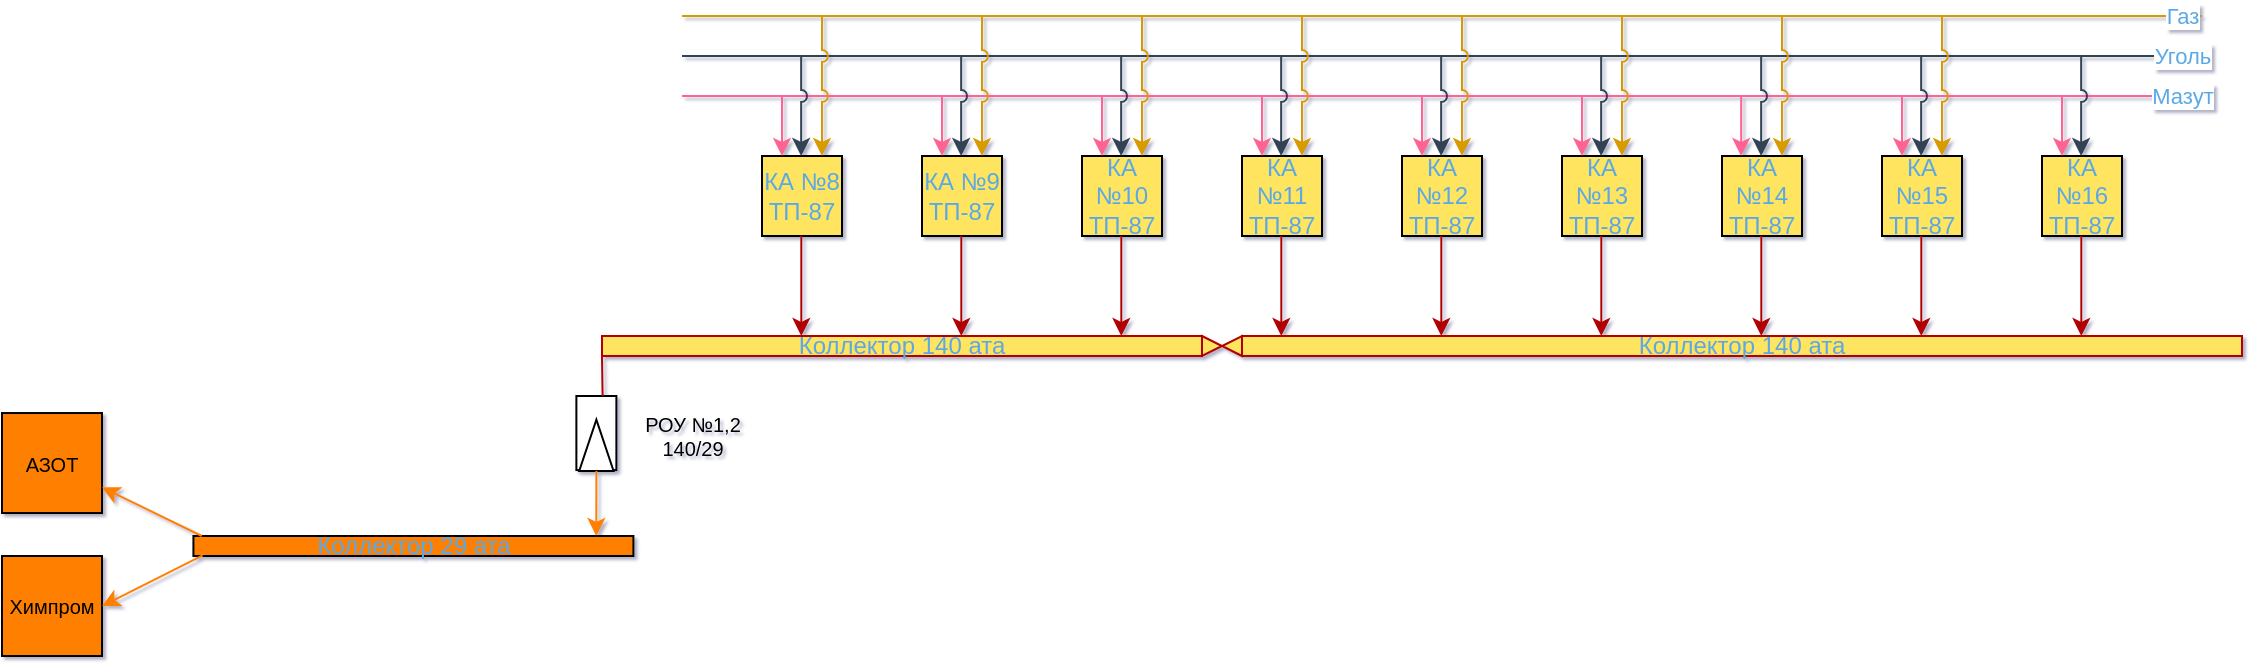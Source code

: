<mxfile version="20.5.3" type="github">
  <diagram name="Турбины" id="c7558073-3199-34d8-9f00-42111426c3f3">
    <mxGraphModel dx="1639" dy="454" grid="1" gridSize="10" guides="1" tooltips="1" connect="1" arrows="1" fold="1" page="1" pageScale="1" pageWidth="826" pageHeight="1169" math="0" shadow="1">
      <root>
        <mxCell id="0" />
        <mxCell id="1" parent="0" />
        <mxCell id="tL17GhLCMj96Ze86oTwv-2" value="КА №8 ТП-87" style="whiteSpace=wrap;html=1;aspect=fixed;rounded=0;fillColor=#FFE45E;strokeColor=#000000;fontColor=#5AA9E6;" vertex="1" parent="1">
          <mxGeometry x="80" y="80" width="40" height="40" as="geometry" />
        </mxCell>
        <mxCell id="tL17GhLCMj96Ze86oTwv-3" value="КА №9 ТП-87" style="whiteSpace=wrap;html=1;aspect=fixed;rounded=0;fillColor=#FFE45E;strokeColor=#000000;fontColor=#5AA9E6;" vertex="1" parent="1">
          <mxGeometry x="160" y="80" width="40" height="40" as="geometry" />
        </mxCell>
        <mxCell id="tL17GhLCMj96Ze86oTwv-4" value="КА №10 ТП-87" style="whiteSpace=wrap;html=1;aspect=fixed;rounded=0;fillColor=#FFE45E;strokeColor=#000000;fontColor=#5AA9E6;" vertex="1" parent="1">
          <mxGeometry x="240" y="80" width="40" height="40" as="geometry" />
        </mxCell>
        <mxCell id="tL17GhLCMj96Ze86oTwv-5" value="КА №11 ТП-87" style="whiteSpace=wrap;html=1;aspect=fixed;rounded=0;fillColor=#FFE45E;strokeColor=#000000;fontColor=#5AA9E6;" vertex="1" parent="1">
          <mxGeometry x="320" y="80" width="40" height="40" as="geometry" />
        </mxCell>
        <mxCell id="tL17GhLCMj96Ze86oTwv-6" value="КА №12 ТП-87" style="whiteSpace=wrap;html=1;aspect=fixed;rounded=0;fillColor=#FFE45E;strokeColor=#000000;fontColor=#5AA9E6;" vertex="1" parent="1">
          <mxGeometry x="400" y="80" width="40" height="40" as="geometry" />
        </mxCell>
        <mxCell id="tL17GhLCMj96Ze86oTwv-7" value="КА №13 ТП-87" style="whiteSpace=wrap;html=1;aspect=fixed;rounded=0;fillColor=#FFE45E;strokeColor=#000000;fontColor=#5AA9E6;" vertex="1" parent="1">
          <mxGeometry x="480" y="80" width="40" height="40" as="geometry" />
        </mxCell>
        <mxCell id="tL17GhLCMj96Ze86oTwv-8" value="КА №14 ТП-87" style="whiteSpace=wrap;html=1;aspect=fixed;rounded=0;fillColor=#FFE45E;strokeColor=#000000;fontColor=#5AA9E6;" vertex="1" parent="1">
          <mxGeometry x="560" y="80" width="40" height="40" as="geometry" />
        </mxCell>
        <mxCell id="tL17GhLCMj96Ze86oTwv-9" value="КА №15 ТП-87" style="whiteSpace=wrap;html=1;aspect=fixed;rounded=0;fillColor=#FFE45E;strokeColor=#000000;fontColor=#5AA9E6;" vertex="1" parent="1">
          <mxGeometry x="640" y="80" width="40" height="40" as="geometry" />
        </mxCell>
        <mxCell id="tL17GhLCMj96Ze86oTwv-10" value="КА №16 ТП-87" style="whiteSpace=wrap;html=1;aspect=fixed;rounded=0;fillColor=#FFE45E;strokeColor=#000000;fontColor=#5AA9E6;" vertex="1" parent="1">
          <mxGeometry x="720" y="80" width="40" height="40" as="geometry" />
        </mxCell>
        <mxCell id="tL17GhLCMj96Ze86oTwv-11" value="Коллектор 140 ата" style="rounded=0;whiteSpace=wrap;html=1;strokeColor=#B20000;fillColor=#FFE45E;fontColor=#5AA9E6;" vertex="1" parent="1">
          <mxGeometry y="170" width="300" height="10" as="geometry" />
        </mxCell>
        <mxCell id="tL17GhLCMj96Ze86oTwv-12" value="Коллектор 140 ата" style="rounded=0;whiteSpace=wrap;html=1;strokeColor=#B20000;fillColor=#FFE45E;fontColor=#5AA9E6;" vertex="1" parent="1">
          <mxGeometry x="320" y="170" width="500" height="10" as="geometry" />
        </mxCell>
        <mxCell id="tL17GhLCMj96Ze86oTwv-13" value="" style="triangle;whiteSpace=wrap;html=1;strokeColor=#B20000;rounded=0;fillColor=#FFE45E;fontColor=#5AA9E6;" vertex="1" parent="1">
          <mxGeometry x="300" y="170" width="10" height="10" as="geometry" />
        </mxCell>
        <mxCell id="tL17GhLCMj96Ze86oTwv-14" value="" style="triangle;whiteSpace=wrap;html=1;rotation=-180;strokeColor=#B20000;rounded=0;fillColor=#FFE45E;fontColor=#5AA9E6;" vertex="1" parent="1">
          <mxGeometry x="310" y="170" width="10" height="10" as="geometry" />
        </mxCell>
        <mxCell id="tL17GhLCMj96Ze86oTwv-17" value="" style="endArrow=classic;html=1;rounded=0;fillColor=#e51400;strokeColor=#B20000;fontColor=#5AA9E6;" edge="1" parent="1">
          <mxGeometry width="50" height="50" relative="1" as="geometry">
            <mxPoint x="99.66" y="120" as="sourcePoint" />
            <mxPoint x="99.66" y="170.0" as="targetPoint" />
          </mxGeometry>
        </mxCell>
        <mxCell id="tL17GhLCMj96Ze86oTwv-18" value="" style="endArrow=classic;html=1;rounded=0;strokeColor=#B20000;fontColor=#5AA9E6;fillColor=#e51400;" edge="1" parent="1">
          <mxGeometry width="50" height="50" relative="1" as="geometry">
            <mxPoint x="179.66" y="120" as="sourcePoint" />
            <mxPoint x="179.66" y="170.0" as="targetPoint" />
          </mxGeometry>
        </mxCell>
        <mxCell id="tL17GhLCMj96Ze86oTwv-19" value="" style="endArrow=classic;html=1;rounded=0;fillColor=#e51400;strokeColor=#B20000;fontColor=#5AA9E6;" edge="1" parent="1">
          <mxGeometry width="50" height="50" relative="1" as="geometry">
            <mxPoint x="259.66" y="120" as="sourcePoint" />
            <mxPoint x="259.66" y="170.0" as="targetPoint" />
          </mxGeometry>
        </mxCell>
        <mxCell id="tL17GhLCMj96Ze86oTwv-20" value="" style="endArrow=classic;html=1;rounded=0;strokeColor=#B20000;fontColor=#5AA9E6;fillColor=#e51400;" edge="1" parent="1">
          <mxGeometry width="50" height="50" relative="1" as="geometry">
            <mxPoint x="339.66" y="120" as="sourcePoint" />
            <mxPoint x="339.66" y="170.0" as="targetPoint" />
          </mxGeometry>
        </mxCell>
        <mxCell id="tL17GhLCMj96Ze86oTwv-21" value="" style="endArrow=classic;html=1;rounded=0;strokeColor=#B20000;fontColor=#5AA9E6;fillColor=#e51400;" edge="1" parent="1">
          <mxGeometry width="50" height="50" relative="1" as="geometry">
            <mxPoint x="419.66" y="120" as="sourcePoint" />
            <mxPoint x="419.66" y="170.0" as="targetPoint" />
          </mxGeometry>
        </mxCell>
        <mxCell id="tL17GhLCMj96Ze86oTwv-22" value="" style="endArrow=classic;html=1;rounded=0;fillColor=#e51400;strokeColor=#B20000;fontColor=#5AA9E6;" edge="1" parent="1">
          <mxGeometry width="50" height="50" relative="1" as="geometry">
            <mxPoint x="499.66" y="120" as="sourcePoint" />
            <mxPoint x="499.66" y="170.0" as="targetPoint" />
          </mxGeometry>
        </mxCell>
        <mxCell id="tL17GhLCMj96Ze86oTwv-23" value="" style="endArrow=classic;html=1;rounded=0;strokeColor=#B20000;fontColor=#5AA9E6;fillColor=#e51400;" edge="1" parent="1">
          <mxGeometry width="50" height="50" relative="1" as="geometry">
            <mxPoint x="579.66" y="120" as="sourcePoint" />
            <mxPoint x="579.66" y="170.0" as="targetPoint" />
          </mxGeometry>
        </mxCell>
        <mxCell id="tL17GhLCMj96Ze86oTwv-24" value="" style="endArrow=classic;html=1;rounded=0;strokeColor=#B20000;fontColor=#5AA9E6;fillColor=#e51400;" edge="1" parent="1">
          <mxGeometry width="50" height="50" relative="1" as="geometry">
            <mxPoint x="659.66" y="120" as="sourcePoint" />
            <mxPoint x="659.66" y="170.0" as="targetPoint" />
          </mxGeometry>
        </mxCell>
        <mxCell id="tL17GhLCMj96Ze86oTwv-25" value="" style="endArrow=classic;html=1;rounded=0;strokeColor=#B20000;fontColor=#5AA9E6;fillColor=#e51400;" edge="1" parent="1">
          <mxGeometry width="50" height="50" relative="1" as="geometry">
            <mxPoint x="739.66" y="120" as="sourcePoint" />
            <mxPoint x="739.66" y="170.0" as="targetPoint" />
          </mxGeometry>
        </mxCell>
        <mxCell id="tL17GhLCMj96Ze86oTwv-26" value="" style="endArrow=none;html=1;rounded=0;strokeColor=#FF6392;fillColor=#FFE45E;fontColor=#5AA9E6;" edge="1" parent="1">
          <mxGeometry width="50" height="50" relative="1" as="geometry">
            <mxPoint x="40" y="50" as="sourcePoint" />
            <mxPoint x="800" y="50" as="targetPoint" />
          </mxGeometry>
        </mxCell>
        <mxCell id="tL17GhLCMj96Ze86oTwv-27" value="Мазут" style="edgeLabel;html=1;align=center;verticalAlign=middle;resizable=0;points=[];rounded=0;fontColor=#5AA9E6;" vertex="1" connectable="0" parent="tL17GhLCMj96Ze86oTwv-26">
          <mxGeometry x="0.897" relative="1" as="geometry">
            <mxPoint x="29" as="offset" />
          </mxGeometry>
        </mxCell>
        <mxCell id="tL17GhLCMj96Ze86oTwv-29" value="" style="endArrow=none;html=1;rounded=0;strokeColor=#314354;fillColor=#647687;fontColor=#5AA9E6;" edge="1" parent="1">
          <mxGeometry width="50" height="50" relative="1" as="geometry">
            <mxPoint x="40" y="30" as="sourcePoint" />
            <mxPoint x="800" y="30" as="targetPoint" />
          </mxGeometry>
        </mxCell>
        <mxCell id="tL17GhLCMj96Ze86oTwv-30" value="Уголь" style="edgeLabel;html=1;align=center;verticalAlign=middle;resizable=0;points=[];rounded=0;fontColor=#5AA9E6;" vertex="1" connectable="0" parent="tL17GhLCMj96Ze86oTwv-29">
          <mxGeometry x="0.897" relative="1" as="geometry">
            <mxPoint x="29" as="offset" />
          </mxGeometry>
        </mxCell>
        <mxCell id="tL17GhLCMj96Ze86oTwv-31" value="" style="endArrow=none;html=1;rounded=0;strokeColor=#D79B00;fillColor=#ffe6cc;fontColor=#5AA9E6;" edge="1" parent="1">
          <mxGeometry width="50" height="50" relative="1" as="geometry">
            <mxPoint x="40" y="10" as="sourcePoint" />
            <mxPoint x="800" y="10" as="targetPoint" />
          </mxGeometry>
        </mxCell>
        <mxCell id="tL17GhLCMj96Ze86oTwv-32" value="Газ" style="edgeLabel;html=1;align=center;verticalAlign=middle;resizable=0;points=[];rounded=0;fontColor=#5AA9E6;" vertex="1" connectable="0" parent="tL17GhLCMj96Ze86oTwv-31">
          <mxGeometry x="0.897" relative="1" as="geometry">
            <mxPoint x="29" as="offset" />
          </mxGeometry>
        </mxCell>
        <mxCell id="tL17GhLCMj96Ze86oTwv-34" value="" style="endArrow=classic;html=1;rounded=0;strokeColor=#FF6392;fontColor=#5AA9E6;fillColor=#FFE45E;" edge="1" parent="1">
          <mxGeometry width="50" height="50" relative="1" as="geometry">
            <mxPoint x="90" y="50" as="sourcePoint" />
            <mxPoint x="90" y="80" as="targetPoint" />
          </mxGeometry>
        </mxCell>
        <mxCell id="tL17GhLCMj96Ze86oTwv-35" value="" style="endArrow=classic;html=1;rounded=0;strokeColor=#FF6392;fontColor=#5AA9E6;fillColor=#FFE45E;" edge="1" parent="1">
          <mxGeometry width="50" height="50" relative="1" as="geometry">
            <mxPoint x="170" y="50" as="sourcePoint" />
            <mxPoint x="170" y="80" as="targetPoint" />
          </mxGeometry>
        </mxCell>
        <mxCell id="tL17GhLCMj96Ze86oTwv-36" value="" style="endArrow=classic;html=1;rounded=0;strokeColor=#FF6392;fontColor=#5AA9E6;fillColor=#FFE45E;" edge="1" parent="1">
          <mxGeometry width="50" height="50" relative="1" as="geometry">
            <mxPoint x="250" y="50" as="sourcePoint" />
            <mxPoint x="250" y="80" as="targetPoint" />
          </mxGeometry>
        </mxCell>
        <mxCell id="tL17GhLCMj96Ze86oTwv-37" value="" style="endArrow=classic;html=1;rounded=0;strokeColor=#FF6392;fontColor=#5AA9E6;fillColor=#FFE45E;" edge="1" parent="1">
          <mxGeometry width="50" height="50" relative="1" as="geometry">
            <mxPoint x="330" y="50" as="sourcePoint" />
            <mxPoint x="330" y="80" as="targetPoint" />
          </mxGeometry>
        </mxCell>
        <mxCell id="tL17GhLCMj96Ze86oTwv-38" value="" style="endArrow=classic;html=1;rounded=0;strokeColor=#FF6392;fontColor=#5AA9E6;fillColor=#FFE45E;" edge="1" parent="1">
          <mxGeometry width="50" height="50" relative="1" as="geometry">
            <mxPoint x="410" y="50" as="sourcePoint" />
            <mxPoint x="410" y="80" as="targetPoint" />
          </mxGeometry>
        </mxCell>
        <mxCell id="tL17GhLCMj96Ze86oTwv-39" value="" style="endArrow=classic;html=1;rounded=0;strokeColor=#FF6392;fontColor=#5AA9E6;fillColor=#FFE45E;" edge="1" parent="1">
          <mxGeometry width="50" height="50" relative="1" as="geometry">
            <mxPoint x="490" y="50" as="sourcePoint" />
            <mxPoint x="490" y="80" as="targetPoint" />
          </mxGeometry>
        </mxCell>
        <mxCell id="tL17GhLCMj96Ze86oTwv-40" value="" style="endArrow=classic;html=1;rounded=0;strokeColor=#FF6392;fontColor=#5AA9E6;fillColor=#FFE45E;" edge="1" parent="1">
          <mxGeometry width="50" height="50" relative="1" as="geometry">
            <mxPoint x="569.58" y="50" as="sourcePoint" />
            <mxPoint x="569.58" y="80" as="targetPoint" />
          </mxGeometry>
        </mxCell>
        <mxCell id="tL17GhLCMj96Ze86oTwv-41" value="" style="endArrow=classic;html=1;rounded=0;strokeColor=#FF6392;fontColor=#5AA9E6;fillColor=#FFE45E;" edge="1" parent="1">
          <mxGeometry width="50" height="50" relative="1" as="geometry">
            <mxPoint x="650" y="50" as="sourcePoint" />
            <mxPoint x="650" y="80" as="targetPoint" />
          </mxGeometry>
        </mxCell>
        <mxCell id="tL17GhLCMj96Ze86oTwv-42" value="" style="endArrow=classic;html=1;rounded=0;strokeColor=#FF6392;fontColor=#5AA9E6;fillColor=#FFE45E;" edge="1" parent="1">
          <mxGeometry width="50" height="50" relative="1" as="geometry">
            <mxPoint x="730" y="50" as="sourcePoint" />
            <mxPoint x="730" y="80" as="targetPoint" />
          </mxGeometry>
        </mxCell>
        <mxCell id="tL17GhLCMj96Ze86oTwv-43" value="" style="endArrow=classic;html=1;rounded=0;strokeColor=#314354;fontColor=#5AA9E6;fillColor=#FFE45E;shadow=0;jumpStyle=arc;" edge="1" parent="1">
          <mxGeometry width="50" height="50" relative="1" as="geometry">
            <mxPoint x="99.58" y="30" as="sourcePoint" />
            <mxPoint x="99.58" y="80" as="targetPoint" />
          </mxGeometry>
        </mxCell>
        <mxCell id="tL17GhLCMj96Ze86oTwv-44" value="" style="endArrow=classic;html=1;rounded=0;strokeColor=#314354;fontColor=#5AA9E6;fillColor=#FFE45E;jumpStyle=arc;" edge="1" parent="1">
          <mxGeometry width="50" height="50" relative="1" as="geometry">
            <mxPoint x="179.58" y="30" as="sourcePoint" />
            <mxPoint x="179.58" y="80" as="targetPoint" />
          </mxGeometry>
        </mxCell>
        <mxCell id="tL17GhLCMj96Ze86oTwv-45" value="" style="endArrow=classic;html=1;rounded=0;strokeColor=#314354;fontColor=#5AA9E6;fillColor=#FFE45E;jumpStyle=arc;" edge="1" parent="1">
          <mxGeometry width="50" height="50" relative="1" as="geometry">
            <mxPoint x="259.58" y="30" as="sourcePoint" />
            <mxPoint x="259.58" y="80" as="targetPoint" />
          </mxGeometry>
        </mxCell>
        <mxCell id="tL17GhLCMj96Ze86oTwv-46" value="" style="endArrow=classic;html=1;rounded=0;strokeColor=#314354;fontColor=#5AA9E6;fillColor=#FFE45E;jumpStyle=arc;" edge="1" parent="1">
          <mxGeometry width="50" height="50" relative="1" as="geometry">
            <mxPoint x="339.58" y="30" as="sourcePoint" />
            <mxPoint x="339.58" y="80" as="targetPoint" />
          </mxGeometry>
        </mxCell>
        <mxCell id="tL17GhLCMj96Ze86oTwv-47" value="" style="endArrow=classic;html=1;rounded=0;strokeColor=#314354;fontColor=#5AA9E6;fillColor=#FFE45E;jumpStyle=arc;" edge="1" parent="1">
          <mxGeometry width="50" height="50" relative="1" as="geometry">
            <mxPoint x="419.58" y="30" as="sourcePoint" />
            <mxPoint x="419.58" y="80" as="targetPoint" />
          </mxGeometry>
        </mxCell>
        <mxCell id="tL17GhLCMj96Ze86oTwv-48" value="" style="endArrow=classic;html=1;rounded=0;strokeColor=#314354;fontColor=#5AA9E6;fillColor=#FFE45E;jumpStyle=arc;" edge="1" parent="1">
          <mxGeometry width="50" height="50" relative="1" as="geometry">
            <mxPoint x="499.58" y="30" as="sourcePoint" />
            <mxPoint x="499.58" y="80" as="targetPoint" />
          </mxGeometry>
        </mxCell>
        <mxCell id="tL17GhLCMj96Ze86oTwv-49" value="" style="endArrow=classic;html=1;rounded=0;strokeColor=#314354;fontColor=#5AA9E6;fillColor=#FFE45E;jumpStyle=arc;" edge="1" parent="1">
          <mxGeometry width="50" height="50" relative="1" as="geometry">
            <mxPoint x="579.58" y="30" as="sourcePoint" />
            <mxPoint x="579.58" y="80" as="targetPoint" />
          </mxGeometry>
        </mxCell>
        <mxCell id="tL17GhLCMj96Ze86oTwv-50" value="" style="endArrow=classic;html=1;rounded=0;strokeColor=#314354;fontColor=#5AA9E6;fillColor=#FFE45E;jumpStyle=arc;" edge="1" parent="1">
          <mxGeometry width="50" height="50" relative="1" as="geometry">
            <mxPoint x="659.58" y="30" as="sourcePoint" />
            <mxPoint x="659.58" y="80" as="targetPoint" />
          </mxGeometry>
        </mxCell>
        <mxCell id="tL17GhLCMj96Ze86oTwv-51" value="" style="endArrow=classic;html=1;rounded=0;strokeColor=#314354;fontColor=#5AA9E6;fillColor=#FFE45E;jumpStyle=arc;" edge="1" parent="1">
          <mxGeometry width="50" height="50" relative="1" as="geometry">
            <mxPoint x="739.58" y="30" as="sourcePoint" />
            <mxPoint x="739.58" y="80" as="targetPoint" />
          </mxGeometry>
        </mxCell>
        <mxCell id="tL17GhLCMj96Ze86oTwv-52" value="" style="endArrow=classic;html=1;rounded=0;strokeColor=#D79B00;fontColor=#5AA9E6;fillColor=#FFE45E;jumpStyle=arc;" edge="1" parent="1">
          <mxGeometry width="50" height="50" relative="1" as="geometry">
            <mxPoint x="110" y="10" as="sourcePoint" />
            <mxPoint x="110.0" y="80" as="targetPoint" />
          </mxGeometry>
        </mxCell>
        <mxCell id="tL17GhLCMj96Ze86oTwv-53" value="" style="endArrow=classic;html=1;rounded=0;strokeColor=#D79B00;fontColor=#5AA9E6;fillColor=#FFE45E;jumpStyle=arc;" edge="1" parent="1">
          <mxGeometry width="50" height="50" relative="1" as="geometry">
            <mxPoint x="190" y="10" as="sourcePoint" />
            <mxPoint x="190" y="80" as="targetPoint" />
          </mxGeometry>
        </mxCell>
        <mxCell id="tL17GhLCMj96Ze86oTwv-54" value="" style="endArrow=classic;html=1;rounded=0;strokeColor=#D79B00;fontColor=#5AA9E6;fillColor=#FFE45E;jumpStyle=arc;" edge="1" parent="1">
          <mxGeometry width="50" height="50" relative="1" as="geometry">
            <mxPoint x="270" y="10" as="sourcePoint" />
            <mxPoint x="270" y="80" as="targetPoint" />
          </mxGeometry>
        </mxCell>
        <mxCell id="tL17GhLCMj96Ze86oTwv-55" value="" style="endArrow=classic;html=1;rounded=0;strokeColor=#D79B00;fontColor=#5AA9E6;fillColor=#FFE45E;jumpStyle=arc;" edge="1" parent="1">
          <mxGeometry width="50" height="50" relative="1" as="geometry">
            <mxPoint x="350" y="10" as="sourcePoint" />
            <mxPoint x="350" y="80" as="targetPoint" />
          </mxGeometry>
        </mxCell>
        <mxCell id="tL17GhLCMj96Ze86oTwv-56" value="" style="endArrow=classic;html=1;rounded=0;strokeColor=#D79B00;fontColor=#5AA9E6;fillColor=#FFE45E;jumpStyle=arc;" edge="1" parent="1">
          <mxGeometry width="50" height="50" relative="1" as="geometry">
            <mxPoint x="430" y="10" as="sourcePoint" />
            <mxPoint x="430" y="80" as="targetPoint" />
          </mxGeometry>
        </mxCell>
        <mxCell id="tL17GhLCMj96Ze86oTwv-57" value="" style="endArrow=classic;html=1;rounded=0;strokeColor=#D79B00;fontColor=#5AA9E6;fillColor=#FFE45E;jumpStyle=arc;" edge="1" parent="1">
          <mxGeometry width="50" height="50" relative="1" as="geometry">
            <mxPoint x="510" y="10" as="sourcePoint" />
            <mxPoint x="510" y="80" as="targetPoint" />
          </mxGeometry>
        </mxCell>
        <mxCell id="tL17GhLCMj96Ze86oTwv-58" value="" style="endArrow=classic;html=1;rounded=0;strokeColor=#D79B00;fontColor=#5AA9E6;fillColor=#FFE45E;jumpStyle=arc;" edge="1" parent="1">
          <mxGeometry width="50" height="50" relative="1" as="geometry">
            <mxPoint x="590" y="10" as="sourcePoint" />
            <mxPoint x="590" y="80" as="targetPoint" />
          </mxGeometry>
        </mxCell>
        <mxCell id="tL17GhLCMj96Ze86oTwv-59" value="" style="endArrow=classic;html=1;rounded=0;strokeColor=#D79B00;fontColor=#5AA9E6;fillColor=#FFE45E;jumpStyle=arc;" edge="1" parent="1">
          <mxGeometry width="50" height="50" relative="1" as="geometry">
            <mxPoint x="670" y="10" as="sourcePoint" />
            <mxPoint x="670" y="80" as="targetPoint" />
          </mxGeometry>
        </mxCell>
        <mxCell id="tL17GhLCMj96Ze86oTwv-68" value="" style="rounded=0;whiteSpace=wrap;html=1;strokeColor=#000000;fontColor=#5AA9E6;fillColor=#FFFFFF;rotation=-90;" vertex="1" parent="1">
          <mxGeometry x="-21.33" y="208.52" width="37.04" height="20" as="geometry" />
        </mxCell>
        <mxCell id="tL17GhLCMj96Ze86oTwv-69" value="" style="triangle;whiteSpace=wrap;html=1;strokeColor=#000000;fontColor=#5AA9E6;fillColor=#FFFFFF;rotation=-90;" vertex="1" parent="1">
          <mxGeometry x="-15.62" y="216.09" width="25.62" height="17.18" as="geometry" />
        </mxCell>
        <mxCell id="tL17GhLCMj96Ze86oTwv-70" value="РОУ №1,2&lt;br style=&quot;font-size: 10px;&quot;&gt;140/29" style="text;html=1;align=center;verticalAlign=middle;resizable=0;points=[];autosize=1;strokeColor=none;fillColor=none;fontColor=#000000;fontSize=10;" vertex="1" parent="1">
          <mxGeometry x="10" y="200" width="70" height="40" as="geometry" />
        </mxCell>
        <mxCell id="tL17GhLCMj96Ze86oTwv-71" value="" style="endArrow=none;html=1;rounded=0;shadow=0;strokeColor=#B20000;fontSize=10;fontColor=#000000;fillColor=#FFE45E;jumpStyle=arc;" edge="1" parent="1">
          <mxGeometry width="50" height="50" relative="1" as="geometry">
            <mxPoint x="0.3" y="200" as="sourcePoint" />
            <mxPoint x="-1.421e-14" y="180" as="targetPoint" />
          </mxGeometry>
        </mxCell>
        <mxCell id="tL17GhLCMj96Ze86oTwv-73" value="" style="endArrow=classic;html=1;rounded=0;shadow=0;strokeColor=#FF8000;fontSize=10;fontColor=#000000;fillColor=#FFE45E;jumpStyle=arc;exitX=0;exitY=0.5;exitDx=0;exitDy=0;" edge="1" parent="1" source="tL17GhLCMj96Ze86oTwv-69">
          <mxGeometry width="50" height="50" relative="1" as="geometry">
            <mxPoint x="-2.66" y="240" as="sourcePoint" />
            <mxPoint x="-2.85" y="270" as="targetPoint" />
          </mxGeometry>
        </mxCell>
        <mxCell id="tL17GhLCMj96Ze86oTwv-74" value="Коллектор 29 ата" style="rounded=0;whiteSpace=wrap;html=1;strokeColor=#000000;fillColor=#FF8000;fontColor=#5AA9E6;" vertex="1" parent="1">
          <mxGeometry x="-204.29" y="270" width="220" height="10" as="geometry" />
        </mxCell>
        <mxCell id="tL17GhLCMj96Ze86oTwv-81" value="АЗОТ" style="whiteSpace=wrap;html=1;aspect=fixed;strokeColor=#000000;fontSize=10;fontColor=#000000;fillColor=#FF8000;" vertex="1" parent="1">
          <mxGeometry x="-300" y="208.52" width="50" height="50" as="geometry" />
        </mxCell>
        <mxCell id="tL17GhLCMj96Ze86oTwv-82" value="Химпром" style="whiteSpace=wrap;html=1;aspect=fixed;strokeColor=#000000;fontSize=10;fontColor=#000000;fillColor=#FF8000;" vertex="1" parent="1">
          <mxGeometry x="-300" y="280" width="50" height="50" as="geometry" />
        </mxCell>
        <mxCell id="tL17GhLCMj96Ze86oTwv-85" value="" style="endArrow=classic;html=1;rounded=0;shadow=0;strokeColor=#FF8000;fontSize=10;fontColor=#000000;fillColor=#FFE45E;jumpStyle=arc;exitX=0.019;exitY=0;exitDx=0;exitDy=0;exitPerimeter=0;" edge="1" parent="1" source="tL17GhLCMj96Ze86oTwv-74" target="tL17GhLCMj96Ze86oTwv-81">
          <mxGeometry width="50" height="50" relative="1" as="geometry">
            <mxPoint x="-10" y="220" as="sourcePoint" />
            <mxPoint x="40" y="170" as="targetPoint" />
          </mxGeometry>
        </mxCell>
        <mxCell id="tL17GhLCMj96Ze86oTwv-86" value="" style="endArrow=classic;html=1;rounded=0;shadow=0;strokeColor=#FF8000;fontSize=10;fontColor=#000000;fillColor=#FFE45E;jumpStyle=arc;entryX=1;entryY=0.5;entryDx=0;entryDy=0;exitX=0.021;exitY=0.971;exitDx=0;exitDy=0;exitPerimeter=0;" edge="1" parent="1" source="tL17GhLCMj96Ze86oTwv-74" target="tL17GhLCMj96Ze86oTwv-82">
          <mxGeometry width="50" height="50" relative="1" as="geometry">
            <mxPoint x="-10" y="220" as="sourcePoint" />
            <mxPoint x="40" y="170" as="targetPoint" />
          </mxGeometry>
        </mxCell>
      </root>
    </mxGraphModel>
  </diagram>
</mxfile>
